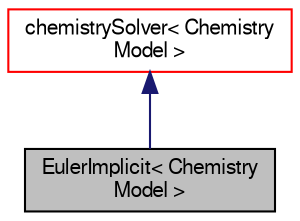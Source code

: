 digraph "EulerImplicit&lt; ChemistryModel &gt;"
{
  bgcolor="transparent";
  edge [fontname="FreeSans",fontsize="10",labelfontname="FreeSans",labelfontsize="10"];
  node [fontname="FreeSans",fontsize="10",shape=record];
  Node0 [label="EulerImplicit\< Chemistry\lModel \>",height=0.2,width=0.4,color="black", fillcolor="grey75", style="filled", fontcolor="black"];
  Node1 -> Node0 [dir="back",color="midnightblue",fontsize="10",style="solid",fontname="FreeSans"];
  Node1 [label="chemistrySolver\< Chemistry\lModel \>",height=0.2,width=0.4,color="red",URL="$a29806.html",tooltip="An abstract base class for solving chemistry. "];
}
